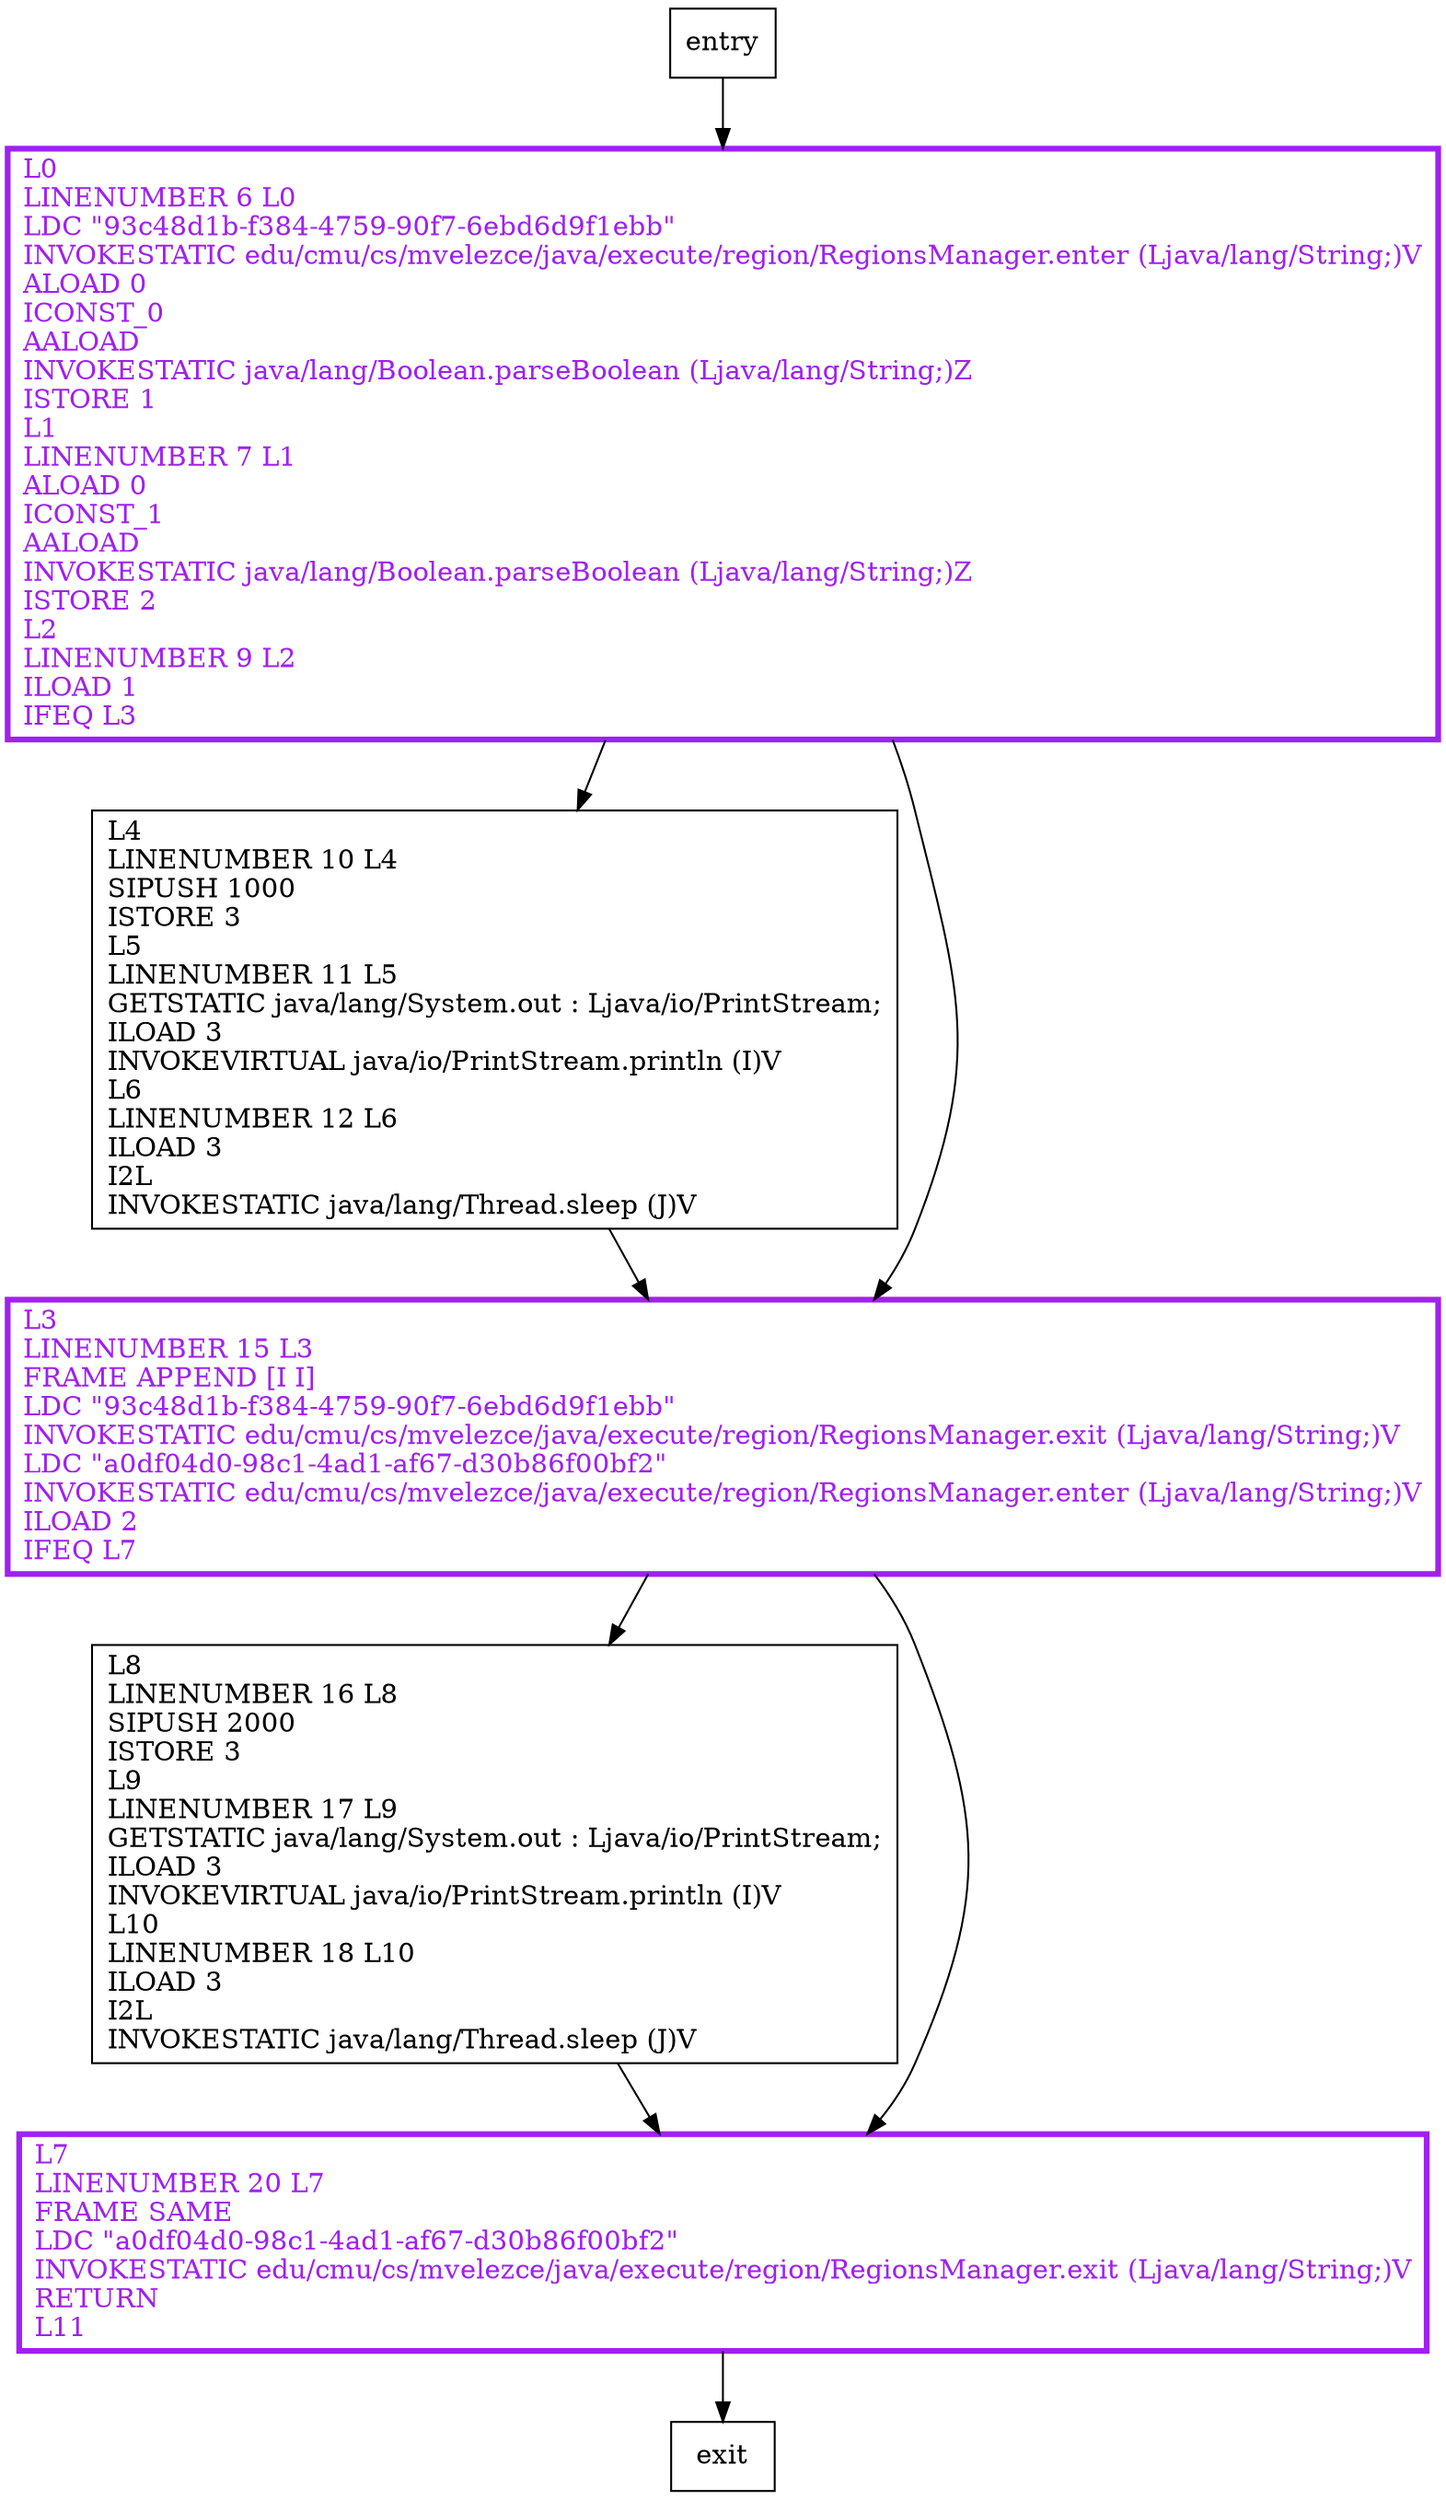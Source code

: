 digraph main {
node [shape=record];
930922237 [label="L8\lLINENUMBER 16 L8\lSIPUSH 2000\lISTORE 3\lL9\lLINENUMBER 17 L9\lGETSTATIC java/lang/System.out : Ljava/io/PrintStream;\lILOAD 3\lINVOKEVIRTUAL java/io/PrintStream.println (I)V\lL10\lLINENUMBER 18 L10\lILOAD 3\lI2L\lINVOKESTATIC java/lang/Thread.sleep (J)V\l"];
1160520755 [label="L7\lLINENUMBER 20 L7\lFRAME SAME\lLDC \"a0df04d0-98c1-4ad1-af67-d30b86f00bf2\"\lINVOKESTATIC edu/cmu/cs/mvelezce/java/execute/region/RegionsManager.exit (Ljava/lang/String;)V\lRETURN\lL11\l"];
1150736015 [label="L0\lLINENUMBER 6 L0\lLDC \"93c48d1b-f384-4759-90f7-6ebd6d9f1ebb\"\lINVOKESTATIC edu/cmu/cs/mvelezce/java/execute/region/RegionsManager.enter (Ljava/lang/String;)V\lALOAD 0\lICONST_0\lAALOAD\lINVOKESTATIC java/lang/Boolean.parseBoolean (Ljava/lang/String;)Z\lISTORE 1\lL1\lLINENUMBER 7 L1\lALOAD 0\lICONST_1\lAALOAD\lINVOKESTATIC java/lang/Boolean.parseBoolean (Ljava/lang/String;)Z\lISTORE 2\lL2\lLINENUMBER 9 L2\lILOAD 1\lIFEQ L3\l"];
13851755 [label="L4\lLINENUMBER 10 L4\lSIPUSH 1000\lISTORE 3\lL5\lLINENUMBER 11 L5\lGETSTATIC java/lang/System.out : Ljava/io/PrintStream;\lILOAD 3\lINVOKEVIRTUAL java/io/PrintStream.println (I)V\lL6\lLINENUMBER 12 L6\lILOAD 3\lI2L\lINVOKESTATIC java/lang/Thread.sleep (J)V\l"];
704042687 [label="L3\lLINENUMBER 15 L3\lFRAME APPEND [I I]\lLDC \"93c48d1b-f384-4759-90f7-6ebd6d9f1ebb\"\lINVOKESTATIC edu/cmu/cs/mvelezce/java/execute/region/RegionsManager.exit (Ljava/lang/String;)V\lLDC \"a0df04d0-98c1-4ad1-af67-d30b86f00bf2\"\lINVOKESTATIC edu/cmu/cs/mvelezce/java/execute/region/RegionsManager.enter (Ljava/lang/String;)V\lILOAD 2\lIFEQ L7\l"];
entry;
exit;
entry -> 1150736015
930922237 -> 1160520755
1160520755 -> exit
1150736015 -> 13851755
1150736015 -> 704042687
13851755 -> 704042687
704042687 -> 930922237
704042687 -> 1160520755
1160520755[fontcolor="purple", penwidth=3, color="purple"];
1150736015[fontcolor="purple", penwidth=3, color="purple"];
704042687[fontcolor="purple", penwidth=3, color="purple"];
}
